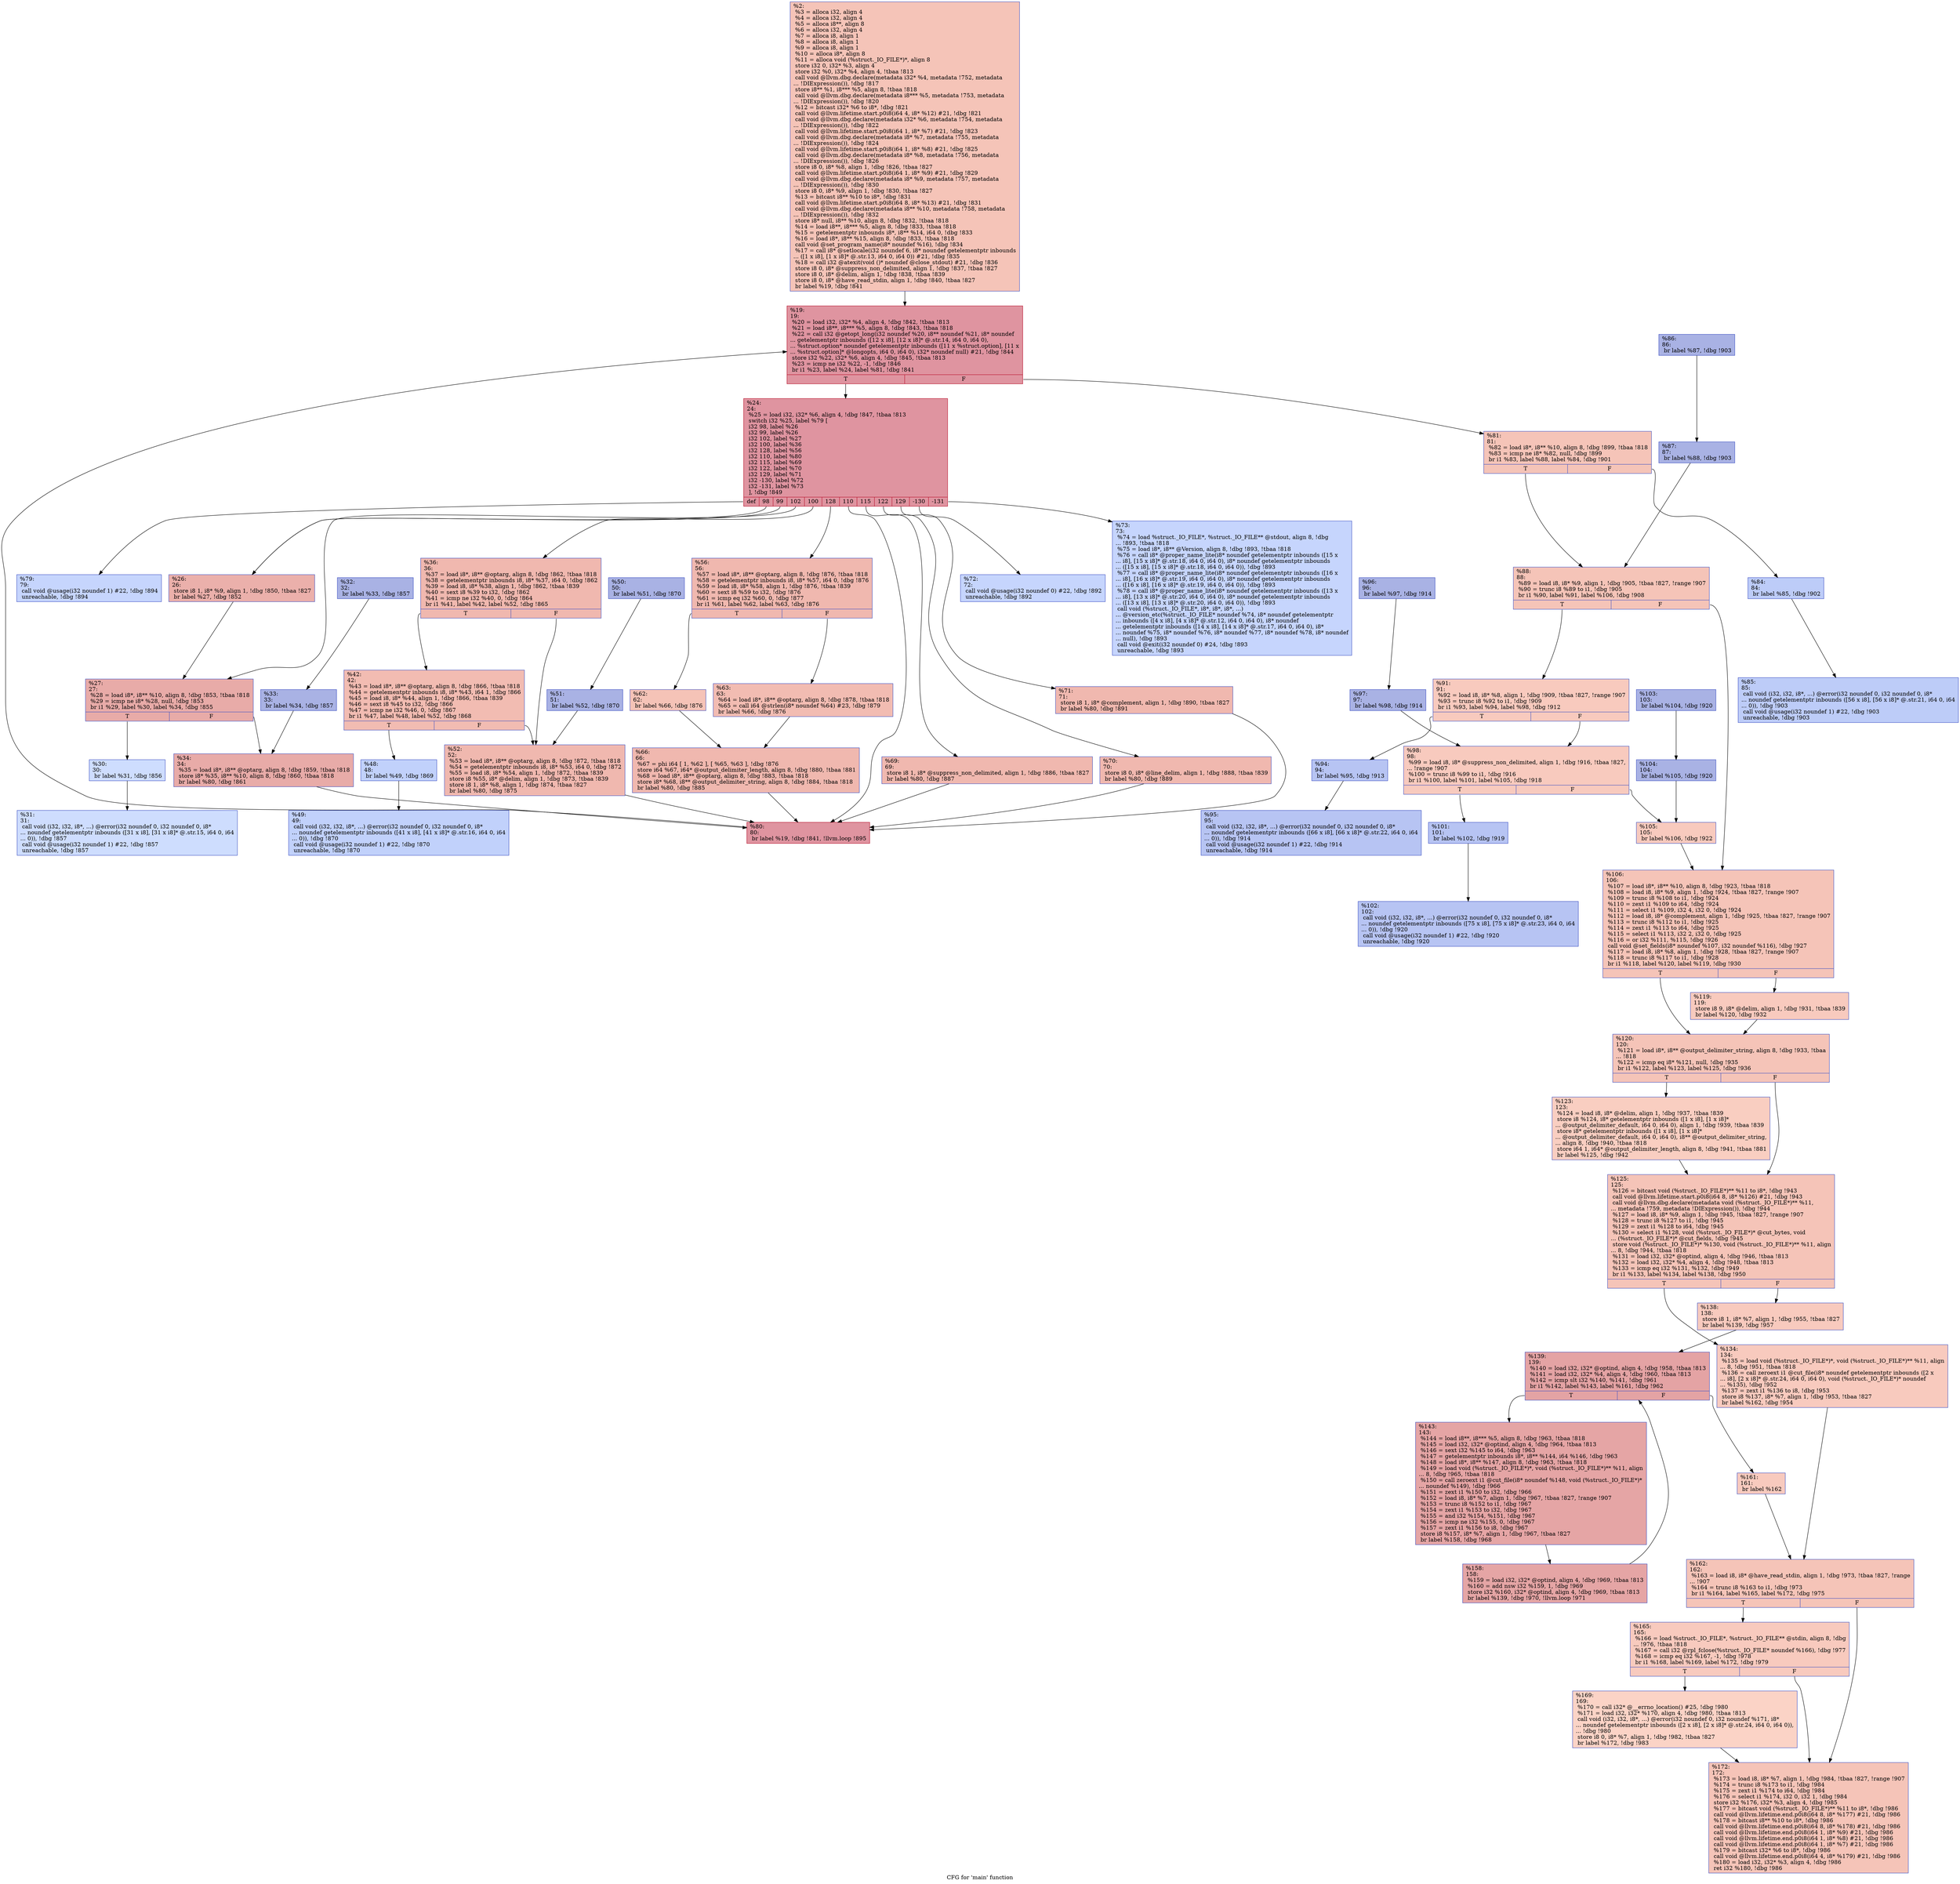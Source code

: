 digraph "CFG for 'main' function" {
	label="CFG for 'main' function";

	Node0x105ec80 [shape=record,color="#3d50c3ff", style=filled, fillcolor="#e97a5f70",label="{%2:\l  %3 = alloca i32, align 4\l  %4 = alloca i32, align 4\l  %5 = alloca i8**, align 8\l  %6 = alloca i32, align 4\l  %7 = alloca i8, align 1\l  %8 = alloca i8, align 1\l  %9 = alloca i8, align 1\l  %10 = alloca i8*, align 8\l  %11 = alloca void (%struct._IO_FILE*)*, align 8\l  store i32 0, i32* %3, align 4\l  store i32 %0, i32* %4, align 4, !tbaa !813\l  call void @llvm.dbg.declare(metadata i32* %4, metadata !752, metadata\l... !DIExpression()), !dbg !817\l  store i8** %1, i8*** %5, align 8, !tbaa !818\l  call void @llvm.dbg.declare(metadata i8*** %5, metadata !753, metadata\l... !DIExpression()), !dbg !820\l  %12 = bitcast i32* %6 to i8*, !dbg !821\l  call void @llvm.lifetime.start.p0i8(i64 4, i8* %12) #21, !dbg !821\l  call void @llvm.dbg.declare(metadata i32* %6, metadata !754, metadata\l... !DIExpression()), !dbg !822\l  call void @llvm.lifetime.start.p0i8(i64 1, i8* %7) #21, !dbg !823\l  call void @llvm.dbg.declare(metadata i8* %7, metadata !755, metadata\l... !DIExpression()), !dbg !824\l  call void @llvm.lifetime.start.p0i8(i64 1, i8* %8) #21, !dbg !825\l  call void @llvm.dbg.declare(metadata i8* %8, metadata !756, metadata\l... !DIExpression()), !dbg !826\l  store i8 0, i8* %8, align 1, !dbg !826, !tbaa !827\l  call void @llvm.lifetime.start.p0i8(i64 1, i8* %9) #21, !dbg !829\l  call void @llvm.dbg.declare(metadata i8* %9, metadata !757, metadata\l... !DIExpression()), !dbg !830\l  store i8 0, i8* %9, align 1, !dbg !830, !tbaa !827\l  %13 = bitcast i8** %10 to i8*, !dbg !831\l  call void @llvm.lifetime.start.p0i8(i64 8, i8* %13) #21, !dbg !831\l  call void @llvm.dbg.declare(metadata i8** %10, metadata !758, metadata\l... !DIExpression()), !dbg !832\l  store i8* null, i8** %10, align 8, !dbg !832, !tbaa !818\l  %14 = load i8**, i8*** %5, align 8, !dbg !833, !tbaa !818\l  %15 = getelementptr inbounds i8*, i8** %14, i64 0, !dbg !833\l  %16 = load i8*, i8** %15, align 8, !dbg !833, !tbaa !818\l  call void @set_program_name(i8* noundef %16), !dbg !834\l  %17 = call i8* @setlocale(i32 noundef 6, i8* noundef getelementptr inbounds\l... ([1 x i8], [1 x i8]* @.str.13, i64 0, i64 0)) #21, !dbg !835\l  %18 = call i32 @atexit(void ()* noundef @close_stdout) #21, !dbg !836\l  store i8 0, i8* @suppress_non_delimited, align 1, !dbg !837, !tbaa !827\l  store i8 0, i8* @delim, align 1, !dbg !838, !tbaa !839\l  store i8 0, i8* @have_read_stdin, align 1, !dbg !840, !tbaa !827\l  br label %19, !dbg !841\l}"];
	Node0x105ec80 -> Node0x1028eb0;
	Node0x1028eb0 [shape=record,color="#b70d28ff", style=filled, fillcolor="#b70d2870",label="{%19:\l19:                                               \l  %20 = load i32, i32* %4, align 4, !dbg !842, !tbaa !813\l  %21 = load i8**, i8*** %5, align 8, !dbg !843, !tbaa !818\l  %22 = call i32 @getopt_long(i32 noundef %20, i8** noundef %21, i8* noundef\l... getelementptr inbounds ([12 x i8], [12 x i8]* @.str.14, i64 0, i64 0),\l... %struct.option* noundef getelementptr inbounds ([11 x %struct.option], [11 x\l... %struct.option]* @longopts, i64 0, i64 0), i32* noundef null) #21, !dbg !844\l  store i32 %22, i32* %6, align 4, !dbg !845, !tbaa !813\l  %23 = icmp ne i32 %22, -1, !dbg !846\l  br i1 %23, label %24, label %81, !dbg !841\l|{<s0>T|<s1>F}}"];
	Node0x1028eb0:s0 -> Node0x1028f00;
	Node0x1028eb0:s1 -> Node0x1029720;
	Node0x1028f00 [shape=record,color="#b70d28ff", style=filled, fillcolor="#b70d2870",label="{%24:\l24:                                               \l  %25 = load i32, i32* %6, align 4, !dbg !847, !tbaa !813\l  switch i32 %25, label %79 [\l    i32 98, label %26\l    i32 99, label %26\l    i32 102, label %27\l    i32 100, label %36\l    i32 128, label %56\l    i32 110, label %80\l    i32 115, label %69\l    i32 122, label %70\l    i32 129, label %71\l    i32 -130, label %72\l    i32 -131, label %73\l  ], !dbg !849\l|{<s0>def|<s1>98|<s2>99|<s3>102|<s4>100|<s5>128|<s6>110|<s7>115|<s8>122|<s9>129|<s10>-130|<s11>-131}}"];
	Node0x1028f00:s0 -> Node0x1029680;
	Node0x1028f00:s1 -> Node0x1028f50;
	Node0x1028f00:s2 -> Node0x1028f50;
	Node0x1028f00:s3 -> Node0x1028fa0;
	Node0x1028f00:s4 -> Node0x1029180;
	Node0x1028f00:s5 -> Node0x10293b0;
	Node0x1028f00:s6 -> Node0x10296d0;
	Node0x1028f00:s7 -> Node0x10294f0;
	Node0x1028f00:s8 -> Node0x1029540;
	Node0x1028f00:s9 -> Node0x1029590;
	Node0x1028f00:s10 -> Node0x10295e0;
	Node0x1028f00:s11 -> Node0x1029630;
	Node0x1028f50 [shape=record,color="#3d50c3ff", style=filled, fillcolor="#d24b4070",label="{%26:\l26:                                               \l  store i8 1, i8* %9, align 1, !dbg !850, !tbaa !827\l  br label %27, !dbg !852\l}"];
	Node0x1028f50 -> Node0x1028fa0;
	Node0x1028fa0 [shape=record,color="#3d50c3ff", style=filled, fillcolor="#cc403a70",label="{%27:\l27:                                               \l  %28 = load i8*, i8** %10, align 8, !dbg !853, !tbaa !818\l  %29 = icmp ne i8* %28, null, !dbg !853\l  br i1 %29, label %30, label %34, !dbg !855\l|{<s0>T|<s1>F}}"];
	Node0x1028fa0:s0 -> Node0x1028ff0;
	Node0x1028fa0:s1 -> Node0x1029130;
	Node0x1028ff0 [shape=record,color="#3d50c3ff", style=filled, fillcolor="#8fb1fe70",label="{%30:\l30:                                               \l  br label %31, !dbg !856\l}"];
	Node0x1028ff0 -> Node0x1029040;
	Node0x1029040 [shape=record,color="#3d50c3ff", style=filled, fillcolor="#8fb1fe70",label="{%31:\l31:                                               \l  call void (i32, i32, i8*, ...) @error(i32 noundef 0, i32 noundef 0, i8*\l... noundef getelementptr inbounds ([31 x i8], [31 x i8]* @.str.15, i64 0, i64\l... 0)), !dbg !857\l  call void @usage(i32 noundef 1) #22, !dbg !857\l  unreachable, !dbg !857\l}"];
	Node0x1029090 [shape=record,color="#3d50c3ff", style=filled, fillcolor="#3d50c370",label="{%32:\l32:                                               \l  br label %33, !dbg !857\l}"];
	Node0x1029090 -> Node0x10290e0;
	Node0x10290e0 [shape=record,color="#3d50c3ff", style=filled, fillcolor="#3d50c370",label="{%33:\l33:                                               \l  br label %34, !dbg !857\l}"];
	Node0x10290e0 -> Node0x1029130;
	Node0x1029130 [shape=record,color="#3d50c3ff", style=filled, fillcolor="#cc403a70",label="{%34:\l34:                                               \l  %35 = load i8*, i8** @optarg, align 8, !dbg !859, !tbaa !818\l  store i8* %35, i8** %10, align 8, !dbg !860, !tbaa !818\l  br label %80, !dbg !861\l}"];
	Node0x1029130 -> Node0x10296d0;
	Node0x1029180 [shape=record,color="#3d50c3ff", style=filled, fillcolor="#dc5d4a70",label="{%36:\l36:                                               \l  %37 = load i8*, i8** @optarg, align 8, !dbg !862, !tbaa !818\l  %38 = getelementptr inbounds i8, i8* %37, i64 0, !dbg !862\l  %39 = load i8, i8* %38, align 1, !dbg !862, !tbaa !839\l  %40 = sext i8 %39 to i32, !dbg !862\l  %41 = icmp ne i32 %40, 0, !dbg !864\l  br i1 %41, label %42, label %52, !dbg !865\l|{<s0>T|<s1>F}}"];
	Node0x1029180:s0 -> Node0x10291d0;
	Node0x1029180:s1 -> Node0x1029360;
	Node0x10291d0 [shape=record,color="#3d50c3ff", style=filled, fillcolor="#e1675170",label="{%42:\l42:                                               \l  %43 = load i8*, i8** @optarg, align 8, !dbg !866, !tbaa !818\l  %44 = getelementptr inbounds i8, i8* %43, i64 1, !dbg !866\l  %45 = load i8, i8* %44, align 1, !dbg !866, !tbaa !839\l  %46 = sext i8 %45 to i32, !dbg !866\l  %47 = icmp ne i32 %46, 0, !dbg !867\l  br i1 %47, label %48, label %52, !dbg !868\l|{<s0>T|<s1>F}}"];
	Node0x10291d0:s0 -> Node0x1029220;
	Node0x10291d0:s1 -> Node0x1029360;
	Node0x1029220 [shape=record,color="#3d50c3ff", style=filled, fillcolor="#7396f570",label="{%48:\l48:                                               \l  br label %49, !dbg !869\l}"];
	Node0x1029220 -> Node0x1029270;
	Node0x1029270 [shape=record,color="#3d50c3ff", style=filled, fillcolor="#7396f570",label="{%49:\l49:                                               \l  call void (i32, i32, i8*, ...) @error(i32 noundef 0, i32 noundef 0, i8*\l... noundef getelementptr inbounds ([41 x i8], [41 x i8]* @.str.16, i64 0, i64\l... 0)), !dbg !870\l  call void @usage(i32 noundef 1) #22, !dbg !870\l  unreachable, !dbg !870\l}"];
	Node0x10292c0 [shape=record,color="#3d50c3ff", style=filled, fillcolor="#3d50c370",label="{%50:\l50:                                               \l  br label %51, !dbg !870\l}"];
	Node0x10292c0 -> Node0x1029310;
	Node0x1029310 [shape=record,color="#3d50c3ff", style=filled, fillcolor="#3d50c370",label="{%51:\l51:                                               \l  br label %52, !dbg !870\l}"];
	Node0x1029310 -> Node0x1029360;
	Node0x1029360 [shape=record,color="#3d50c3ff", style=filled, fillcolor="#dc5d4a70",label="{%52:\l52:                                               \l  %53 = load i8*, i8** @optarg, align 8, !dbg !872, !tbaa !818\l  %54 = getelementptr inbounds i8, i8* %53, i64 0, !dbg !872\l  %55 = load i8, i8* %54, align 1, !dbg !872, !tbaa !839\l  store i8 %55, i8* @delim, align 1, !dbg !873, !tbaa !839\l  store i8 1, i8* %8, align 1, !dbg !874, !tbaa !827\l  br label %80, !dbg !875\l}"];
	Node0x1029360 -> Node0x10296d0;
	Node0x10293b0 [shape=record,color="#3d50c3ff", style=filled, fillcolor="#dc5d4a70",label="{%56:\l56:                                               \l  %57 = load i8*, i8** @optarg, align 8, !dbg !876, !tbaa !818\l  %58 = getelementptr inbounds i8, i8* %57, i64 0, !dbg !876\l  %59 = load i8, i8* %58, align 1, !dbg !876, !tbaa !839\l  %60 = sext i8 %59 to i32, !dbg !876\l  %61 = icmp eq i32 %60, 0, !dbg !877\l  br i1 %61, label %62, label %63, !dbg !876\l|{<s0>T|<s1>F}}"];
	Node0x10293b0:s0 -> Node0x1029400;
	Node0x10293b0:s1 -> Node0x1029450;
	Node0x1029400 [shape=record,color="#3d50c3ff", style=filled, fillcolor="#e8765c70",label="{%62:\l62:                                               \l  br label %66, !dbg !876\l}"];
	Node0x1029400 -> Node0x10294a0;
	Node0x1029450 [shape=record,color="#3d50c3ff", style=filled, fillcolor="#e1675170",label="{%63:\l63:                                               \l  %64 = load i8*, i8** @optarg, align 8, !dbg !878, !tbaa !818\l  %65 = call i64 @strlen(i8* noundef %64) #23, !dbg !879\l  br label %66, !dbg !876\l}"];
	Node0x1029450 -> Node0x10294a0;
	Node0x10294a0 [shape=record,color="#3d50c3ff", style=filled, fillcolor="#dc5d4a70",label="{%66:\l66:                                               \l  %67 = phi i64 [ 1, %62 ], [ %65, %63 ], !dbg !876\l  store i64 %67, i64* @output_delimiter_length, align 8, !dbg !880, !tbaa !881\l  %68 = load i8*, i8** @optarg, align 8, !dbg !883, !tbaa !818\l  store i8* %68, i8** @output_delimiter_string, align 8, !dbg !884, !tbaa !818\l  br label %80, !dbg !885\l}"];
	Node0x10294a0 -> Node0x10296d0;
	Node0x10294f0 [shape=record,color="#3d50c3ff", style=filled, fillcolor="#dc5d4a70",label="{%69:\l69:                                               \l  store i8 1, i8* @suppress_non_delimited, align 1, !dbg !886, !tbaa !827\l  br label %80, !dbg !887\l}"];
	Node0x10294f0 -> Node0x10296d0;
	Node0x1029540 [shape=record,color="#3d50c3ff", style=filled, fillcolor="#dc5d4a70",label="{%70:\l70:                                               \l  store i8 0, i8* @line_delim, align 1, !dbg !888, !tbaa !839\l  br label %80, !dbg !889\l}"];
	Node0x1029540 -> Node0x10296d0;
	Node0x1029590 [shape=record,color="#3d50c3ff", style=filled, fillcolor="#dc5d4a70",label="{%71:\l71:                                               \l  store i8 1, i8* @complement, align 1, !dbg !890, !tbaa !827\l  br label %80, !dbg !891\l}"];
	Node0x1029590 -> Node0x10296d0;
	Node0x10295e0 [shape=record,color="#3d50c3ff", style=filled, fillcolor="#7ea1fa70",label="{%72:\l72:                                               \l  call void @usage(i32 noundef 0) #22, !dbg !892\l  unreachable, !dbg !892\l}"];
	Node0x1029630 [shape=record,color="#3d50c3ff", style=filled, fillcolor="#7ea1fa70",label="{%73:\l73:                                               \l  %74 = load %struct._IO_FILE*, %struct._IO_FILE** @stdout, align 8, !dbg\l... !893, !tbaa !818\l  %75 = load i8*, i8** @Version, align 8, !dbg !893, !tbaa !818\l  %76 = call i8* @proper_name_lite(i8* noundef getelementptr inbounds ([15 x\l... i8], [15 x i8]* @.str.18, i64 0, i64 0), i8* noundef getelementptr inbounds\l... ([15 x i8], [15 x i8]* @.str.18, i64 0, i64 0)), !dbg !893\l  %77 = call i8* @proper_name_lite(i8* noundef getelementptr inbounds ([16 x\l... i8], [16 x i8]* @.str.19, i64 0, i64 0), i8* noundef getelementptr inbounds\l... ([16 x i8], [16 x i8]* @.str.19, i64 0, i64 0)), !dbg !893\l  %78 = call i8* @proper_name_lite(i8* noundef getelementptr inbounds ([13 x\l... i8], [13 x i8]* @.str.20, i64 0, i64 0), i8* noundef getelementptr inbounds\l... ([13 x i8], [13 x i8]* @.str.20, i64 0, i64 0)), !dbg !893\l  call void (%struct._IO_FILE*, i8*, i8*, i8*, ...)\l... @version_etc(%struct._IO_FILE* noundef %74, i8* noundef getelementptr\l... inbounds ([4 x i8], [4 x i8]* @.str.12, i64 0, i64 0), i8* noundef\l... getelementptr inbounds ([14 x i8], [14 x i8]* @.str.17, i64 0, i64 0), i8*\l... noundef %75, i8* noundef %76, i8* noundef %77, i8* noundef %78, i8* noundef\l... null), !dbg !893\l  call void @exit(i32 noundef 0) #24, !dbg !893\l  unreachable, !dbg !893\l}"];
	Node0x1029680 [shape=record,color="#3d50c3ff", style=filled, fillcolor="#7ea1fa70",label="{%79:\l79:                                               \l  call void @usage(i32 noundef 1) #22, !dbg !894\l  unreachable, !dbg !894\l}"];
	Node0x10296d0 [shape=record,color="#b70d28ff", style=filled, fillcolor="#b70d2870",label="{%80:\l80:                                               \l  br label %19, !dbg !841, !llvm.loop !895\l}"];
	Node0x10296d0 -> Node0x1028eb0;
	Node0x1029720 [shape=record,color="#3d50c3ff", style=filled, fillcolor="#e97a5f70",label="{%81:\l81:                                               \l  %82 = load i8*, i8** %10, align 8, !dbg !899, !tbaa !818\l  %83 = icmp ne i8* %82, null, !dbg !899\l  br i1 %83, label %88, label %84, !dbg !901\l|{<s0>T|<s1>F}}"];
	Node0x1029720:s0 -> Node0x10298b0;
	Node0x1029720:s1 -> Node0x1029770;
	Node0x1029770 [shape=record,color="#3d50c3ff", style=filled, fillcolor="#6a8bef70",label="{%84:\l84:                                               \l  br label %85, !dbg !902\l}"];
	Node0x1029770 -> Node0x10297c0;
	Node0x10297c0 [shape=record,color="#3d50c3ff", style=filled, fillcolor="#6a8bef70",label="{%85:\l85:                                               \l  call void (i32, i32, i8*, ...) @error(i32 noundef 0, i32 noundef 0, i8*\l... noundef getelementptr inbounds ([56 x i8], [56 x i8]* @.str.21, i64 0, i64\l... 0)), !dbg !903\l  call void @usage(i32 noundef 1) #22, !dbg !903\l  unreachable, !dbg !903\l}"];
	Node0x1029810 [shape=record,color="#3d50c3ff", style=filled, fillcolor="#3d50c370",label="{%86:\l86:                                               \l  br label %87, !dbg !903\l}"];
	Node0x1029810 -> Node0x1029860;
	Node0x1029860 [shape=record,color="#3d50c3ff", style=filled, fillcolor="#3d50c370",label="{%87:\l87:                                               \l  br label %88, !dbg !903\l}"];
	Node0x1029860 -> Node0x10298b0;
	Node0x10298b0 [shape=record,color="#3d50c3ff", style=filled, fillcolor="#e97a5f70",label="{%88:\l88:                                               \l  %89 = load i8, i8* %9, align 1, !dbg !905, !tbaa !827, !range !907\l  %90 = trunc i8 %89 to i1, !dbg !905\l  br i1 %90, label %91, label %106, !dbg !908\l|{<s0>T|<s1>F}}"];
	Node0x10298b0:s0 -> Node0x1029900;
	Node0x10298b0:s1 -> Node0x1029c70;
	Node0x1029900 [shape=record,color="#3d50c3ff", style=filled, fillcolor="#ef886b70",label="{%91:\l91:                                               \l  %92 = load i8, i8* %8, align 1, !dbg !909, !tbaa !827, !range !907\l  %93 = trunc i8 %92 to i1, !dbg !909\l  br i1 %93, label %94, label %98, !dbg !912\l|{<s0>T|<s1>F}}"];
	Node0x1029900:s0 -> Node0x1029950;
	Node0x1029900:s1 -> Node0x1029a90;
	Node0x1029950 [shape=record,color="#3d50c3ff", style=filled, fillcolor="#5b7ae570",label="{%94:\l94:                                               \l  br label %95, !dbg !913\l}"];
	Node0x1029950 -> Node0x10299a0;
	Node0x10299a0 [shape=record,color="#3d50c3ff", style=filled, fillcolor="#5b7ae570",label="{%95:\l95:                                               \l  call void (i32, i32, i8*, ...) @error(i32 noundef 0, i32 noundef 0, i8*\l... noundef getelementptr inbounds ([66 x i8], [66 x i8]* @.str.22, i64 0, i64\l... 0)), !dbg !914\l  call void @usage(i32 noundef 1) #22, !dbg !914\l  unreachable, !dbg !914\l}"];
	Node0x10299f0 [shape=record,color="#3d50c3ff", style=filled, fillcolor="#3d50c370",label="{%96:\l96:                                               \l  br label %97, !dbg !914\l}"];
	Node0x10299f0 -> Node0x1029a40;
	Node0x1029a40 [shape=record,color="#3d50c3ff", style=filled, fillcolor="#3d50c370",label="{%97:\l97:                                               \l  br label %98, !dbg !914\l}"];
	Node0x1029a40 -> Node0x1029a90;
	Node0x1029a90 [shape=record,color="#3d50c3ff", style=filled, fillcolor="#ef886b70",label="{%98:\l98:                                               \l  %99 = load i8, i8* @suppress_non_delimited, align 1, !dbg !916, !tbaa !827,\l... !range !907\l  %100 = trunc i8 %99 to i1, !dbg !916\l  br i1 %100, label %101, label %105, !dbg !918\l|{<s0>T|<s1>F}}"];
	Node0x1029a90:s0 -> Node0x1029ae0;
	Node0x1029a90:s1 -> Node0x1029c20;
	Node0x1029ae0 [shape=record,color="#3d50c3ff", style=filled, fillcolor="#5b7ae570",label="{%101:\l101:                                              \l  br label %102, !dbg !919\l}"];
	Node0x1029ae0 -> Node0x1029b30;
	Node0x1029b30 [shape=record,color="#3d50c3ff", style=filled, fillcolor="#5b7ae570",label="{%102:\l102:                                              \l  call void (i32, i32, i8*, ...) @error(i32 noundef 0, i32 noundef 0, i8*\l... noundef getelementptr inbounds ([75 x i8], [75 x i8]* @.str.23, i64 0, i64\l... 0)), !dbg !920\l  call void @usage(i32 noundef 1) #22, !dbg !920\l  unreachable, !dbg !920\l}"];
	Node0x1029b80 [shape=record,color="#3d50c3ff", style=filled, fillcolor="#3d50c370",label="{%103:\l103:                                              \l  br label %104, !dbg !920\l}"];
	Node0x1029b80 -> Node0x1029bd0;
	Node0x1029bd0 [shape=record,color="#3d50c3ff", style=filled, fillcolor="#3d50c370",label="{%104:\l104:                                              \l  br label %105, !dbg !920\l}"];
	Node0x1029bd0 -> Node0x1029c20;
	Node0x1029c20 [shape=record,color="#3d50c3ff", style=filled, fillcolor="#ef886b70",label="{%105:\l105:                                              \l  br label %106, !dbg !922\l}"];
	Node0x1029c20 -> Node0x1029c70;
	Node0x1029c70 [shape=record,color="#3d50c3ff", style=filled, fillcolor="#e97a5f70",label="{%106:\l106:                                              \l  %107 = load i8*, i8** %10, align 8, !dbg !923, !tbaa !818\l  %108 = load i8, i8* %9, align 1, !dbg !924, !tbaa !827, !range !907\l  %109 = trunc i8 %108 to i1, !dbg !924\l  %110 = zext i1 %109 to i64, !dbg !924\l  %111 = select i1 %109, i32 4, i32 0, !dbg !924\l  %112 = load i8, i8* @complement, align 1, !dbg !925, !tbaa !827, !range !907\l  %113 = trunc i8 %112 to i1, !dbg !925\l  %114 = zext i1 %113 to i64, !dbg !925\l  %115 = select i1 %113, i32 2, i32 0, !dbg !925\l  %116 = or i32 %111, %115, !dbg !926\l  call void @set_fields(i8* noundef %107, i32 noundef %116), !dbg !927\l  %117 = load i8, i8* %8, align 1, !dbg !928, !tbaa !827, !range !907\l  %118 = trunc i8 %117 to i1, !dbg !928\l  br i1 %118, label %120, label %119, !dbg !930\l|{<s0>T|<s1>F}}"];
	Node0x1029c70:s0 -> Node0x1029d10;
	Node0x1029c70:s1 -> Node0x1029cc0;
	Node0x1029cc0 [shape=record,color="#3d50c3ff", style=filled, fillcolor="#ef886b70",label="{%119:\l119:                                              \l  store i8 9, i8* @delim, align 1, !dbg !931, !tbaa !839\l  br label %120, !dbg !932\l}"];
	Node0x1029cc0 -> Node0x1029d10;
	Node0x1029d10 [shape=record,color="#3d50c3ff", style=filled, fillcolor="#e97a5f70",label="{%120:\l120:                                              \l  %121 = load i8*, i8** @output_delimiter_string, align 8, !dbg !933, !tbaa\l... !818\l  %122 = icmp eq i8* %121, null, !dbg !935\l  br i1 %122, label %123, label %125, !dbg !936\l|{<s0>T|<s1>F}}"];
	Node0x1029d10:s0 -> Node0x1029d60;
	Node0x1029d10:s1 -> Node0x1029db0;
	Node0x1029d60 [shape=record,color="#3d50c3ff", style=filled, fillcolor="#f2907270",label="{%123:\l123:                                              \l  %124 = load i8, i8* @delim, align 1, !dbg !937, !tbaa !839\l  store i8 %124, i8* getelementptr inbounds ([1 x i8], [1 x i8]*\l... @output_delimiter_default, i64 0, i64 0), align 1, !dbg !939, !tbaa !839\l  store i8* getelementptr inbounds ([1 x i8], [1 x i8]*\l... @output_delimiter_default, i64 0, i64 0), i8** @output_delimiter_string,\l... align 8, !dbg !940, !tbaa !818\l  store i64 1, i64* @output_delimiter_length, align 8, !dbg !941, !tbaa !881\l  br label %125, !dbg !942\l}"];
	Node0x1029d60 -> Node0x1029db0;
	Node0x1029db0 [shape=record,color="#3d50c3ff", style=filled, fillcolor="#e97a5f70",label="{%125:\l125:                                              \l  %126 = bitcast void (%struct._IO_FILE*)** %11 to i8*, !dbg !943\l  call void @llvm.lifetime.start.p0i8(i64 8, i8* %126) #21, !dbg !943\l  call void @llvm.dbg.declare(metadata void (%struct._IO_FILE*)** %11,\l... metadata !759, metadata !DIExpression()), !dbg !944\l  %127 = load i8, i8* %9, align 1, !dbg !945, !tbaa !827, !range !907\l  %128 = trunc i8 %127 to i1, !dbg !945\l  %129 = zext i1 %128 to i64, !dbg !945\l  %130 = select i1 %128, void (%struct._IO_FILE*)* @cut_bytes, void\l... (%struct._IO_FILE*)* @cut_fields, !dbg !945\l  store void (%struct._IO_FILE*)* %130, void (%struct._IO_FILE*)** %11, align\l... 8, !dbg !944, !tbaa !818\l  %131 = load i32, i32* @optind, align 4, !dbg !946, !tbaa !813\l  %132 = load i32, i32* %4, align 4, !dbg !948, !tbaa !813\l  %133 = icmp eq i32 %131, %132, !dbg !949\l  br i1 %133, label %134, label %138, !dbg !950\l|{<s0>T|<s1>F}}"];
	Node0x1029db0:s0 -> Node0x1029e00;
	Node0x1029db0:s1 -> Node0x1029e50;
	Node0x1029e00 [shape=record,color="#3d50c3ff", style=filled, fillcolor="#ef886b70",label="{%134:\l134:                                              \l  %135 = load void (%struct._IO_FILE*)*, void (%struct._IO_FILE*)** %11, align\l... 8, !dbg !951, !tbaa !818\l  %136 = call zeroext i1 @cut_file(i8* noundef getelementptr inbounds ([2 x\l... i8], [2 x i8]* @.str.24, i64 0, i64 0), void (%struct._IO_FILE*)* noundef\l... %135), !dbg !952\l  %137 = zext i1 %136 to i8, !dbg !953\l  store i8 %137, i8* %7, align 1, !dbg !953, !tbaa !827\l  br label %162, !dbg !954\l}"];
	Node0x1029e00 -> Node0x1029fe0;
	Node0x1029e50 [shape=record,color="#3d50c3ff", style=filled, fillcolor="#ef886b70",label="{%138:\l138:                                              \l  store i8 1, i8* %7, align 1, !dbg !955, !tbaa !827\l  br label %139, !dbg !957\l}"];
	Node0x1029e50 -> Node0x1029ea0;
	Node0x1029ea0 [shape=record,color="#3d50c3ff", style=filled, fillcolor="#c32e3170",label="{%139:\l139:                                              \l  %140 = load i32, i32* @optind, align 4, !dbg !958, !tbaa !813\l  %141 = load i32, i32* %4, align 4, !dbg !960, !tbaa !813\l  %142 = icmp slt i32 %140, %141, !dbg !961\l  br i1 %142, label %143, label %161, !dbg !962\l|{<s0>T|<s1>F}}"];
	Node0x1029ea0:s0 -> Node0x1029ef0;
	Node0x1029ea0:s1 -> Node0x1029f90;
	Node0x1029ef0 [shape=record,color="#3d50c3ff", style=filled, fillcolor="#c5333470",label="{%143:\l143:                                              \l  %144 = load i8**, i8*** %5, align 8, !dbg !963, !tbaa !818\l  %145 = load i32, i32* @optind, align 4, !dbg !964, !tbaa !813\l  %146 = sext i32 %145 to i64, !dbg !963\l  %147 = getelementptr inbounds i8*, i8** %144, i64 %146, !dbg !963\l  %148 = load i8*, i8** %147, align 8, !dbg !963, !tbaa !818\l  %149 = load void (%struct._IO_FILE*)*, void (%struct._IO_FILE*)** %11, align\l... 8, !dbg !965, !tbaa !818\l  %150 = call zeroext i1 @cut_file(i8* noundef %148, void (%struct._IO_FILE*)*\l... noundef %149), !dbg !966\l  %151 = zext i1 %150 to i32, !dbg !966\l  %152 = load i8, i8* %7, align 1, !dbg !967, !tbaa !827, !range !907\l  %153 = trunc i8 %152 to i1, !dbg !967\l  %154 = zext i1 %153 to i32, !dbg !967\l  %155 = and i32 %154, %151, !dbg !967\l  %156 = icmp ne i32 %155, 0, !dbg !967\l  %157 = zext i1 %156 to i8, !dbg !967\l  store i8 %157, i8* %7, align 1, !dbg !967, !tbaa !827\l  br label %158, !dbg !968\l}"];
	Node0x1029ef0 -> Node0x1029f40;
	Node0x1029f40 [shape=record,color="#3d50c3ff", style=filled, fillcolor="#c5333470",label="{%158:\l158:                                              \l  %159 = load i32, i32* @optind, align 4, !dbg !969, !tbaa !813\l  %160 = add nsw i32 %159, 1, !dbg !969\l  store i32 %160, i32* @optind, align 4, !dbg !969, !tbaa !813\l  br label %139, !dbg !970, !llvm.loop !971\l}"];
	Node0x1029f40 -> Node0x1029ea0;
	Node0x1029f90 [shape=record,color="#3d50c3ff", style=filled, fillcolor="#ef886b70",label="{%161:\l161:                                              \l  br label %162\l}"];
	Node0x1029f90 -> Node0x1029fe0;
	Node0x1029fe0 [shape=record,color="#3d50c3ff", style=filled, fillcolor="#e97a5f70",label="{%162:\l162:                                              \l  %163 = load i8, i8* @have_read_stdin, align 1, !dbg !973, !tbaa !827, !range\l... !907\l  %164 = trunc i8 %163 to i1, !dbg !973\l  br i1 %164, label %165, label %172, !dbg !975\l|{<s0>T|<s1>F}}"];
	Node0x1029fe0:s0 -> Node0x102a030;
	Node0x1029fe0:s1 -> Node0x102a0d0;
	Node0x102a030 [shape=record,color="#3d50c3ff", style=filled, fillcolor="#ef886b70",label="{%165:\l165:                                              \l  %166 = load %struct._IO_FILE*, %struct._IO_FILE** @stdin, align 8, !dbg\l... !976, !tbaa !818\l  %167 = call i32 @rpl_fclose(%struct._IO_FILE* noundef %166), !dbg !977\l  %168 = icmp eq i32 %167, -1, !dbg !978\l  br i1 %168, label %169, label %172, !dbg !979\l|{<s0>T|<s1>F}}"];
	Node0x102a030:s0 -> Node0x102a080;
	Node0x102a030:s1 -> Node0x102a0d0;
	Node0x102a080 [shape=record,color="#3d50c3ff", style=filled, fillcolor="#f59c7d70",label="{%169:\l169:                                              \l  %170 = call i32* @__errno_location() #25, !dbg !980\l  %171 = load i32, i32* %170, align 4, !dbg !980, !tbaa !813\l  call void (i32, i32, i8*, ...) @error(i32 noundef 0, i32 noundef %171, i8*\l... noundef getelementptr inbounds ([2 x i8], [2 x i8]* @.str.24, i64 0, i64 0)),\l... !dbg !980\l  store i8 0, i8* %7, align 1, !dbg !982, !tbaa !827\l  br label %172, !dbg !983\l}"];
	Node0x102a080 -> Node0x102a0d0;
	Node0x102a0d0 [shape=record,color="#3d50c3ff", style=filled, fillcolor="#e97a5f70",label="{%172:\l172:                                              \l  %173 = load i8, i8* %7, align 1, !dbg !984, !tbaa !827, !range !907\l  %174 = trunc i8 %173 to i1, !dbg !984\l  %175 = zext i1 %174 to i64, !dbg !984\l  %176 = select i1 %174, i32 0, i32 1, !dbg !984\l  store i32 %176, i32* %3, align 4, !dbg !985\l  %177 = bitcast void (%struct._IO_FILE*)** %11 to i8*, !dbg !986\l  call void @llvm.lifetime.end.p0i8(i64 8, i8* %177) #21, !dbg !986\l  %178 = bitcast i8** %10 to i8*, !dbg !986\l  call void @llvm.lifetime.end.p0i8(i64 8, i8* %178) #21, !dbg !986\l  call void @llvm.lifetime.end.p0i8(i64 1, i8* %9) #21, !dbg !986\l  call void @llvm.lifetime.end.p0i8(i64 1, i8* %8) #21, !dbg !986\l  call void @llvm.lifetime.end.p0i8(i64 1, i8* %7) #21, !dbg !986\l  %179 = bitcast i32* %6 to i8*, !dbg !986\l  call void @llvm.lifetime.end.p0i8(i64 4, i8* %179) #21, !dbg !986\l  %180 = load i32, i32* %3, align 4, !dbg !986\l  ret i32 %180, !dbg !986\l}"];
}

